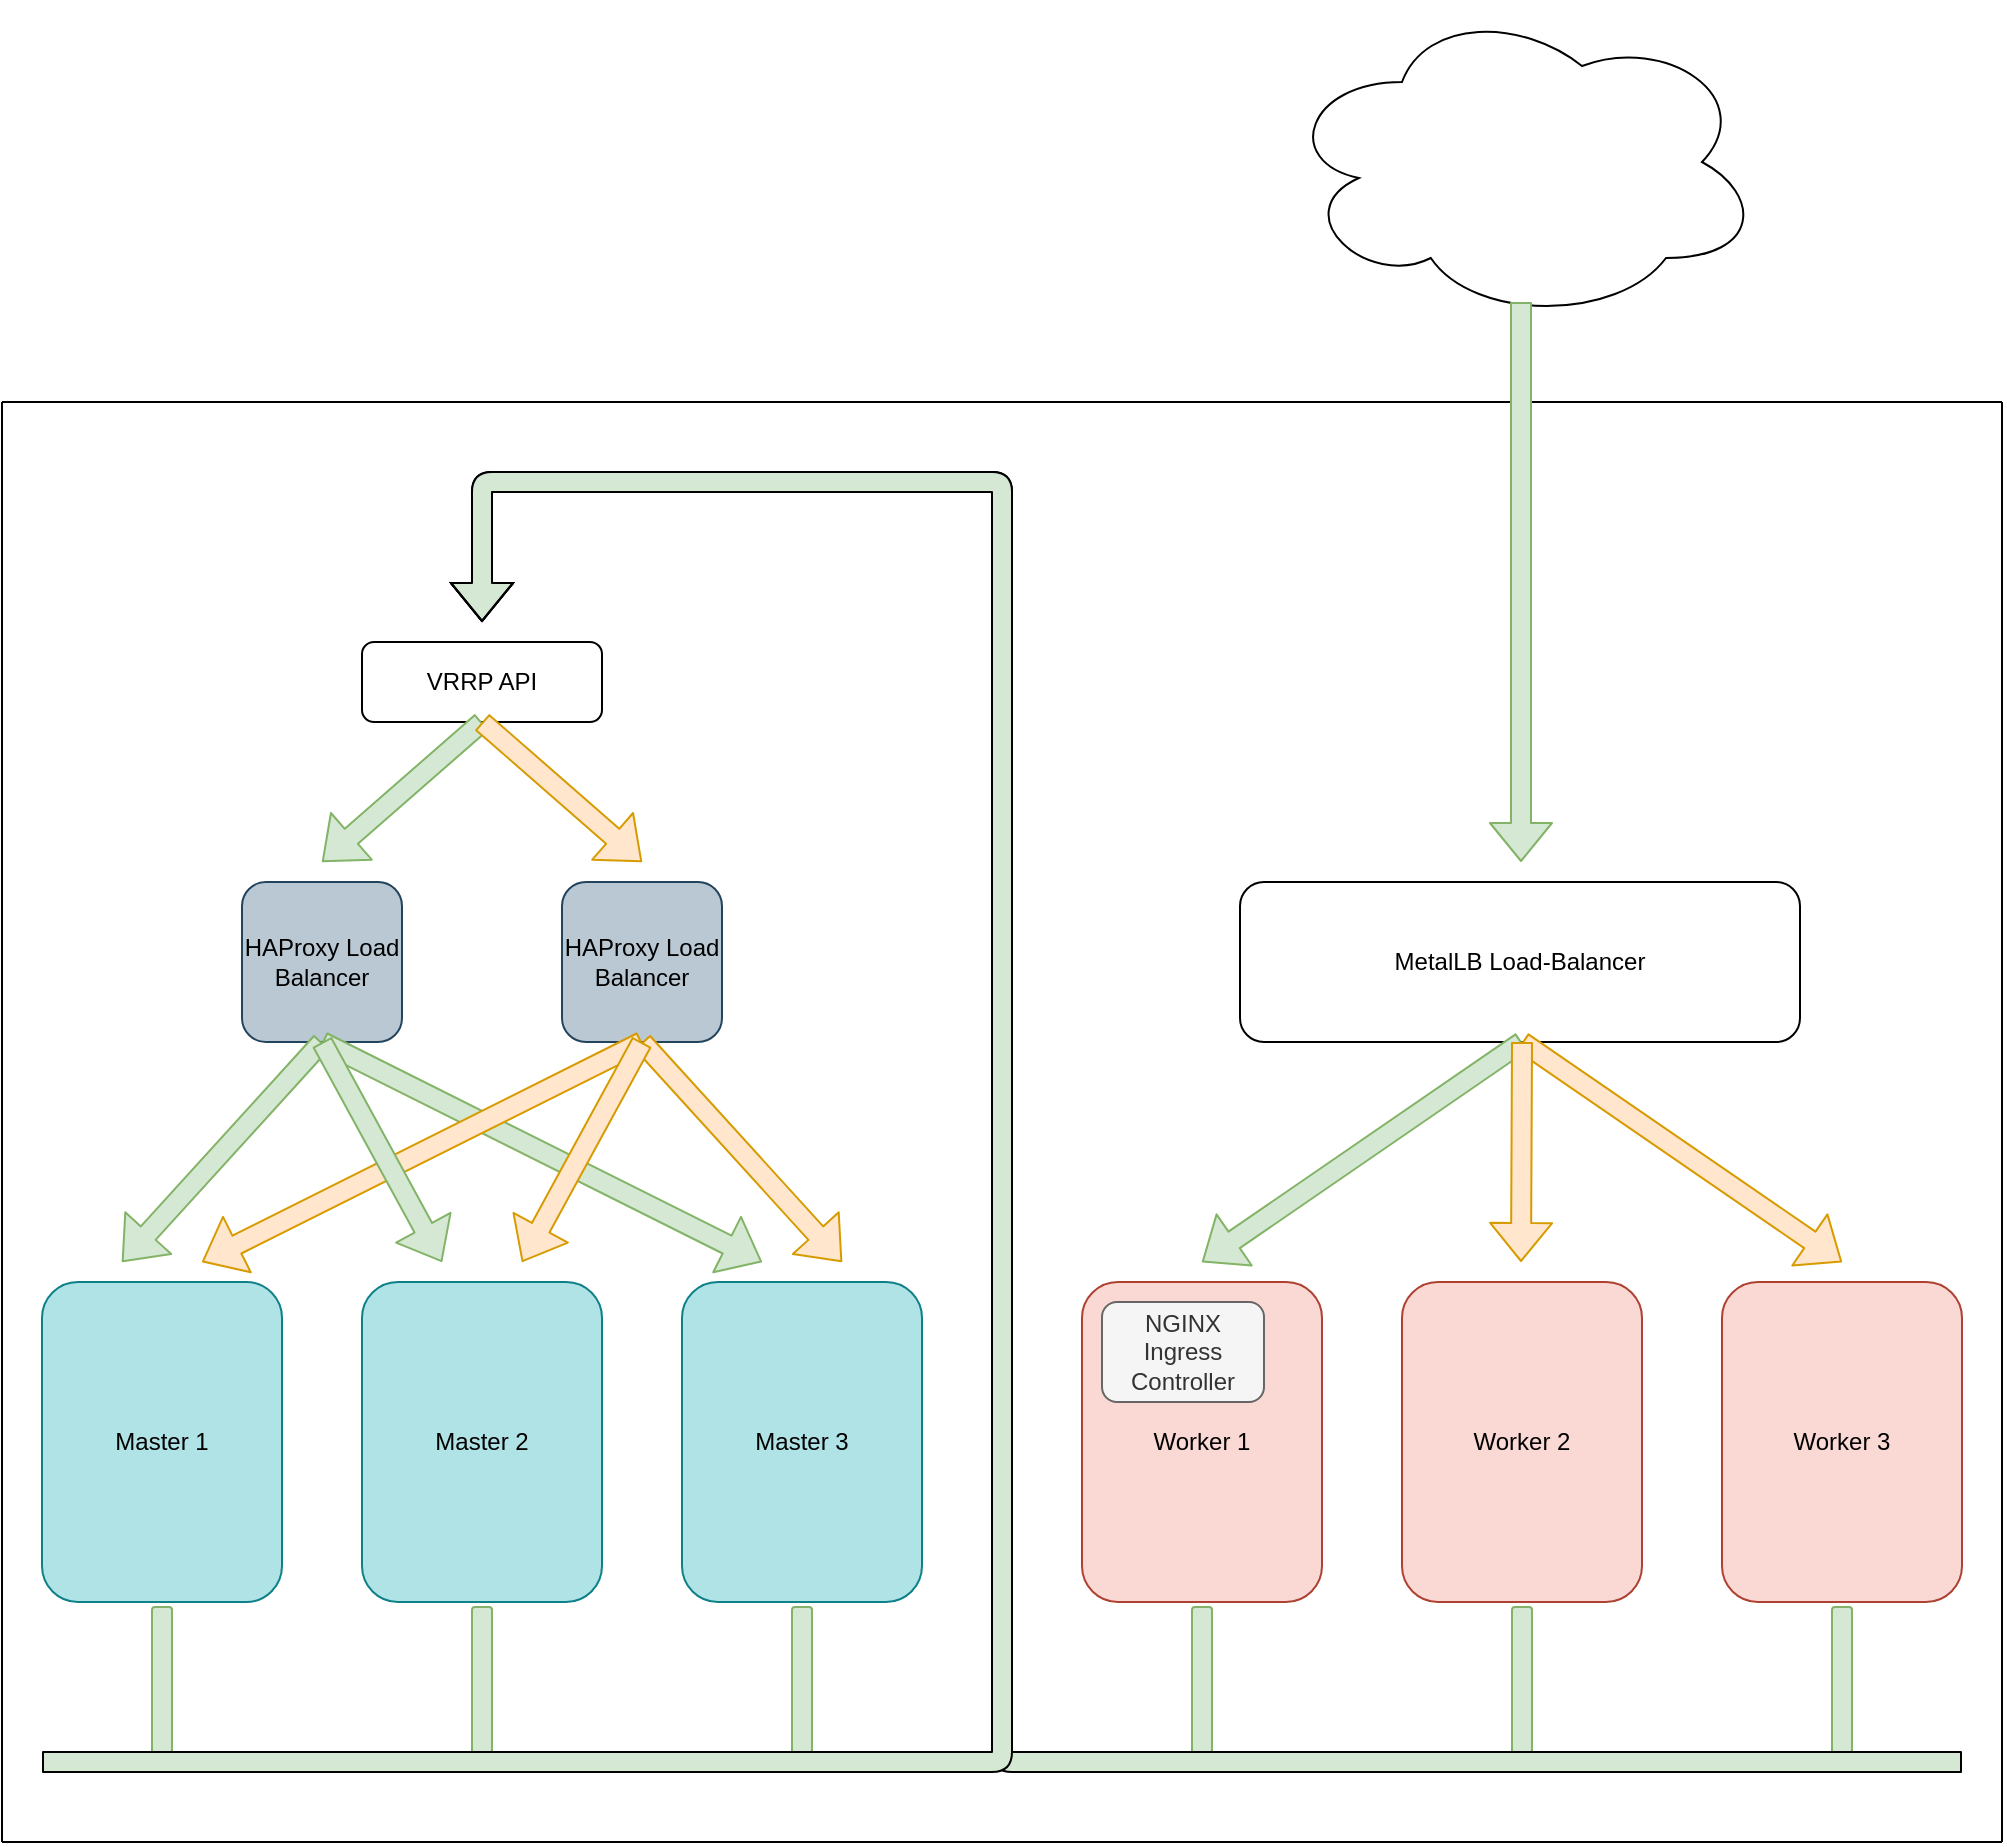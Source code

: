 <mxfile version="14.6.6" type="device"><diagram id="urhc_xsUkDQWho4CQySL" name="Page-1"><mxGraphModel dx="1580" dy="888" grid="1" gridSize="10" guides="1" tooltips="1" connect="1" arrows="1" fold="1" page="1" pageScale="1" pageWidth="850" pageHeight="1100" math="0" shadow="0"><root><mxCell id="0"/><mxCell id="1" parent="0"/><mxCell id="Nu-tvTnWP4GtgZPHa9qf-5" value="Master 1" style="whiteSpace=wrap;html=1;rounded=1;fillColor=#b0e3e6;strokeColor=#0e8088;" parent="1" vertex="1"><mxGeometry x="40" y="720" width="120" height="160" as="geometry"/></mxCell><mxCell id="Nu-tvTnWP4GtgZPHa9qf-7" value="Master 2" style="whiteSpace=wrap;html=1;rounded=1;fillColor=#b0e3e6;strokeColor=#0e8088;" parent="1" vertex="1"><mxGeometry x="200" y="720" width="120" height="160" as="geometry"/></mxCell><mxCell id="Nu-tvTnWP4GtgZPHa9qf-8" value="Master 3" style="whiteSpace=wrap;html=1;rounded=1;fillColor=#b0e3e6;strokeColor=#0e8088;" parent="1" vertex="1"><mxGeometry x="360" y="720" width="120" height="160" as="geometry"/></mxCell><mxCell id="Nu-tvTnWP4GtgZPHa9qf-9" value="Worker 3" style="whiteSpace=wrap;html=1;rounded=1;fillColor=#fad9d5;strokeColor=#ae4132;" parent="1" vertex="1"><mxGeometry x="880" y="720" width="120" height="160" as="geometry"/></mxCell><mxCell id="Nu-tvTnWP4GtgZPHa9qf-10" value="Worker 1" style="whiteSpace=wrap;html=1;rounded=1;fillColor=#fad9d5;strokeColor=#ae4132;" parent="1" vertex="1"><mxGeometry x="560" y="720" width="120" height="160" as="geometry"/></mxCell><mxCell id="Nu-tvTnWP4GtgZPHa9qf-11" value="Worker 2" style="whiteSpace=wrap;html=1;rounded=1;fillColor=#fad9d5;strokeColor=#ae4132;" parent="1" vertex="1"><mxGeometry x="720" y="720" width="120" height="160" as="geometry"/></mxCell><mxCell id="Nu-tvTnWP4GtgZPHa9qf-12" value="&lt;div&gt;HAProxy Load Balancer&lt;/div&gt;" style="whiteSpace=wrap;html=1;aspect=fixed;rounded=1;fillColor=#bac8d3;strokeColor=#23445d;" parent="1" vertex="1"><mxGeometry x="140" y="520" width="80" height="80" as="geometry"/></mxCell><mxCell id="Nu-tvTnWP4GtgZPHa9qf-13" value="HAProxy Load Balancer" style="whiteSpace=wrap;html=1;aspect=fixed;rounded=1;fillColor=#bac8d3;strokeColor=#23445d;" parent="1" vertex="1"><mxGeometry x="300" y="520" width="80" height="80" as="geometry"/></mxCell><mxCell id="Nu-tvTnWP4GtgZPHa9qf-14" value="&lt;div&gt;VRRP API&lt;/div&gt;" style="whiteSpace=wrap;html=1;rounded=1;" parent="1" vertex="1"><mxGeometry x="200" y="400" width="120" height="40" as="geometry"/></mxCell><mxCell id="Nu-tvTnWP4GtgZPHa9qf-16" value="MetalLB Load-Balancer" style="whiteSpace=wrap;html=1;rounded=1;" parent="1" vertex="1"><mxGeometry x="639" y="520" width="280" height="80" as="geometry"/></mxCell><mxCell id="Nu-tvTnWP4GtgZPHa9qf-20" value="" style="shape=flexArrow;endArrow=classic;html=1;fillColor=#d5e8d4;strokeColor=#82b366;" parent="1" edge="1"><mxGeometry width="50" height="50" relative="1" as="geometry"><mxPoint x="180" y="600" as="sourcePoint"/><mxPoint x="400" y="710" as="targetPoint"/></mxGeometry></mxCell><mxCell id="Nu-tvTnWP4GtgZPHa9qf-22" value="" style="shape=flexArrow;endArrow=classic;html=1;fillColor=#ffe6cc;strokeColor=#d79b00;" parent="1" edge="1"><mxGeometry width="50" height="50" relative="1" as="geometry"><mxPoint x="340" y="600" as="sourcePoint"/><mxPoint x="120" y="710" as="targetPoint"/></mxGeometry></mxCell><mxCell id="Nu-tvTnWP4GtgZPHa9qf-23" value="" style="shape=flexArrow;endArrow=classic;html=1;fillColor=#ffe6cc;strokeColor=#d79b00;" parent="1" edge="1"><mxGeometry width="50" height="50" relative="1" as="geometry"><mxPoint x="340" y="600" as="sourcePoint"/><mxPoint x="440" y="710" as="targetPoint"/></mxGeometry></mxCell><mxCell id="Nu-tvTnWP4GtgZPHa9qf-25" value="" style="shape=flexArrow;endArrow=classic;html=1;fillColor=#d5e8d4;strokeColor=#82b366;" parent="1" edge="1"><mxGeometry width="50" height="50" relative="1" as="geometry"><mxPoint x="260" y="440" as="sourcePoint"/><mxPoint x="180" y="510" as="targetPoint"/></mxGeometry></mxCell><mxCell id="Nu-tvTnWP4GtgZPHa9qf-26" value="" style="shape=flexArrow;endArrow=classic;html=1;fillColor=#ffe6cc;strokeColor=#d79b00;" parent="1" edge="1"><mxGeometry width="50" height="50" relative="1" as="geometry"><mxPoint x="260" y="440" as="sourcePoint"/><mxPoint x="340" y="510" as="targetPoint"/></mxGeometry></mxCell><mxCell id="Nu-tvTnWP4GtgZPHa9qf-18" value="" style="shape=flexArrow;endArrow=classic;html=1;fillColor=#d5e8d4;strokeColor=#82b366;" parent="1" edge="1"><mxGeometry width="50" height="50" relative="1" as="geometry"><mxPoint x="180" y="600" as="sourcePoint"/><mxPoint x="80" y="710" as="targetPoint"/></mxGeometry></mxCell><mxCell id="Nu-tvTnWP4GtgZPHa9qf-19" value="" style="shape=flexArrow;endArrow=classic;html=1;fillColor=#d5e8d4;strokeColor=#82b366;" parent="1" edge="1"><mxGeometry width="50" height="50" relative="1" as="geometry"><mxPoint x="180" y="600" as="sourcePoint"/><mxPoint x="240" y="710" as="targetPoint"/><Array as="points"/></mxGeometry></mxCell><mxCell id="Nu-tvTnWP4GtgZPHa9qf-24" value="" style="shape=flexArrow;endArrow=classic;html=1;fillColor=#ffe6cc;strokeColor=#d79b00;" parent="1" edge="1"><mxGeometry width="50" height="50" relative="1" as="geometry"><mxPoint x="340" y="600" as="sourcePoint"/><mxPoint x="280" y="710" as="targetPoint"/></mxGeometry></mxCell><mxCell id="Nu-tvTnWP4GtgZPHa9qf-29" value="" style="shape=flexArrow;endArrow=classic;html=1;fillColor=#d5e8d4;strokeColor=#82b366;" parent="1" edge="1"><mxGeometry width="50" height="50" relative="1" as="geometry"><mxPoint x="780" y="600" as="sourcePoint"/><mxPoint x="620" y="710" as="targetPoint"/></mxGeometry></mxCell><mxCell id="Nu-tvTnWP4GtgZPHa9qf-30" value="" style="shape=flexArrow;endArrow=classic;html=1;fillColor=#ffe6cc;strokeColor=#d79b00;" parent="1" edge="1"><mxGeometry width="50" height="50" relative="1" as="geometry"><mxPoint x="780" y="600" as="sourcePoint"/><mxPoint x="940" y="710" as="targetPoint"/></mxGeometry></mxCell><mxCell id="Nu-tvTnWP4GtgZPHa9qf-31" value="" style="shape=flexArrow;endArrow=classic;html=1;fillColor=#ffe6cc;strokeColor=#d79b00;" parent="1" edge="1"><mxGeometry width="50" height="50" relative="1" as="geometry"><mxPoint x="780" y="600" as="sourcePoint"/><mxPoint x="779.5" y="710" as="targetPoint"/></mxGeometry></mxCell><mxCell id="Nu-tvTnWP4GtgZPHa9qf-44" value="" style="whiteSpace=wrap;html=1;rotation=-90;fillColor=#d5e8d4;strokeColor=#82b366;rounded=1;" parent="1" vertex="1"><mxGeometry x="581.25" y="916.25" width="77.5" height="10" as="geometry"/></mxCell><mxCell id="Nu-tvTnWP4GtgZPHa9qf-45" value="" style="whiteSpace=wrap;html=1;rotation=-90;fillColor=#d5e8d4;strokeColor=#82b366;rounded=1;" parent="1" vertex="1"><mxGeometry x="741.25" y="916.25" width="77.5" height="10" as="geometry"/></mxCell><mxCell id="Nu-tvTnWP4GtgZPHa9qf-46" value="" style="whiteSpace=wrap;html=1;rotation=-90;fillColor=#d5e8d4;strokeColor=#82b366;rounded=1;" parent="1" vertex="1"><mxGeometry x="901.25" y="916.25" width="77.5" height="10" as="geometry"/></mxCell><mxCell id="Nu-tvTnWP4GtgZPHa9qf-47" value="" style="ellipse;shape=cloud;whiteSpace=wrap;html=1;rounded=1;" parent="1" vertex="1"><mxGeometry x="660" y="80" width="240" height="160" as="geometry"/></mxCell><mxCell id="Nu-tvTnWP4GtgZPHa9qf-50" value="" style="endArrow=none;html=1;" parent="1" edge="1"><mxGeometry width="50" height="50" relative="1" as="geometry"><mxPoint x="20" y="280" as="sourcePoint"/><mxPoint x="1020" y="280" as="targetPoint"/></mxGeometry></mxCell><mxCell id="Nu-tvTnWP4GtgZPHa9qf-51" value="" style="endArrow=none;html=1;" parent="1" edge="1"><mxGeometry width="50" height="50" relative="1" as="geometry"><mxPoint x="20" y="1000" as="sourcePoint"/><mxPoint x="1020" y="1000" as="targetPoint"/></mxGeometry></mxCell><mxCell id="Nu-tvTnWP4GtgZPHa9qf-52" value="" style="endArrow=none;html=1;" parent="1" edge="1"><mxGeometry width="50" height="50" relative="1" as="geometry"><mxPoint x="1020" y="1000" as="sourcePoint"/><mxPoint x="1020" y="280" as="targetPoint"/></mxGeometry></mxCell><mxCell id="Nu-tvTnWP4GtgZPHa9qf-48" value="" style="shape=flexArrow;endArrow=classic;html=1;fillColor=#d5e8d4;strokeColor=#82b366;" parent="1" edge="1"><mxGeometry width="50" height="50" relative="1" as="geometry"><mxPoint x="779.5" y="230" as="sourcePoint"/><mxPoint x="779.5" y="510" as="targetPoint"/></mxGeometry></mxCell><mxCell id="Nu-tvTnWP4GtgZPHa9qf-53" value="" style="endArrow=none;html=1;" parent="1" edge="1"><mxGeometry width="50" height="50" relative="1" as="geometry"><mxPoint x="20" y="1000" as="sourcePoint"/><mxPoint x="20" y="280" as="targetPoint"/></mxGeometry></mxCell><mxCell id="nLGm8Uct4prB1Gph0xyn-1" value="NGINX Ingress Controller" style="rounded=1;whiteSpace=wrap;html=1;fillColor=#f5f5f5;strokeColor=#666666;fontColor=#333333;" parent="1" vertex="1"><mxGeometry x="570" y="730" width="81" height="50" as="geometry"/></mxCell><mxCell id="ITRVq-cT-RD9bap9UQgO-6" value="" style="whiteSpace=wrap;html=1;rotation=-90;fillColor=#d5e8d4;strokeColor=#82b366;rounded=1;" vertex="1" parent="1"><mxGeometry x="381.25" y="916.25" width="77.5" height="10" as="geometry"/></mxCell><mxCell id="ITRVq-cT-RD9bap9UQgO-7" value="" style="whiteSpace=wrap;html=1;rotation=-90;fillColor=#d5e8d4;strokeColor=#82b366;rounded=1;" vertex="1" parent="1"><mxGeometry x="221.25" y="916.25" width="77.5" height="10" as="geometry"/></mxCell><mxCell id="ITRVq-cT-RD9bap9UQgO-8" value="" style="whiteSpace=wrap;html=1;rotation=-90;fillColor=#d5e8d4;strokeColor=#82b366;rounded=1;" vertex="1" parent="1"><mxGeometry x="61.25" y="916.25" width="77.5" height="10" as="geometry"/></mxCell><mxCell id="ITRVq-cT-RD9bap9UQgO-9" value="" style="shape=flexArrow;endArrow=classic;html=1;fillColor=#d5e8d4;" edge="1" parent="1"><mxGeometry width="50" height="50" relative="1" as="geometry"><mxPoint x="1000" y="960" as="sourcePoint"/><mxPoint x="260" y="390" as="targetPoint"/><Array as="points"><mxPoint x="520" y="960"/><mxPoint x="520" y="320"/><mxPoint x="260" y="320"/></Array></mxGeometry></mxCell><mxCell id="ITRVq-cT-RD9bap9UQgO-11" value="" style="shape=flexArrow;endArrow=classic;html=1;fillColor=#d5e8d4;" edge="1" parent="1"><mxGeometry width="50" height="50" relative="1" as="geometry"><mxPoint x="40" y="960" as="sourcePoint"/><mxPoint x="260" y="390" as="targetPoint"/><Array as="points"><mxPoint x="520" y="960"/><mxPoint x="520" y="320"/><mxPoint x="260" y="320"/></Array></mxGeometry></mxCell></root></mxGraphModel></diagram></mxfile>